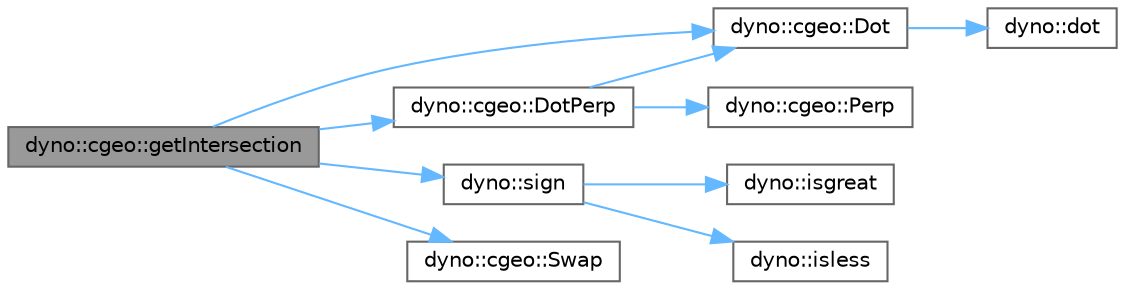 digraph "dyno::cgeo::getIntersection"
{
 // LATEX_PDF_SIZE
  bgcolor="transparent";
  edge [fontname=Helvetica,fontsize=10,labelfontname=Helvetica,labelfontsize=10];
  node [fontname=Helvetica,fontsize=10,shape=box,height=0.2,width=0.4];
  rankdir="LR";
  Node1 [id="Node000001",label="dyno::cgeo::getIntersection",height=0.2,width=0.4,color="gray40", fillcolor="grey60", style="filled", fontcolor="black",tooltip=" "];
  Node1 -> Node2 [id="edge1_Node000001_Node000002",color="steelblue1",style="solid",tooltip=" "];
  Node2 [id="Node000002",label="dyno::cgeo::Dot",height=0.2,width=0.4,color="grey40", fillcolor="white", style="filled",URL="$namespacedyno_1_1cgeo.html#af24aee977725afd06560c5b38cf4017f",tooltip=" "];
  Node2 -> Node3 [id="edge2_Node000002_Node000003",color="steelblue1",style="solid",tooltip=" "];
  Node3 [id="Node000003",label="dyno::dot",height=0.2,width=0.4,color="grey40", fillcolor="white", style="filled",URL="$namespacedyno.html#a4507df9ee65a41a57037f78bebad27eb",tooltip=" "];
  Node1 -> Node4 [id="edge3_Node000001_Node000004",color="steelblue1",style="solid",tooltip=" "];
  Node4 [id="Node000004",label="dyno::cgeo::DotPerp",height=0.2,width=0.4,color="grey40", fillcolor="white", style="filled",URL="$namespacedyno_1_1cgeo.html#a256a80e8d94cc68eff842d3ce7d614e2",tooltip=" "];
  Node4 -> Node2 [id="edge4_Node000004_Node000002",color="steelblue1",style="solid",tooltip=" "];
  Node4 -> Node5 [id="edge5_Node000004_Node000005",color="steelblue1",style="solid",tooltip=" "];
  Node5 [id="Node000005",label="dyno::cgeo::Perp",height=0.2,width=0.4,color="grey40", fillcolor="white", style="filled",URL="$namespacedyno_1_1cgeo.html#ad5d74fc4132f5dd7da53001115d45510",tooltip=" "];
  Node1 -> Node6 [id="edge6_Node000001_Node000006",color="steelblue1",style="solid",tooltip=" "];
  Node6 [id="Node000006",label="dyno::sign",height=0.2,width=0.4,color="grey40", fillcolor="white", style="filled",URL="$namespacedyno.html#a04f4d8c3be048052656f403db2e4c81b",tooltip=" "];
  Node6 -> Node7 [id="edge7_Node000006_Node000007",color="steelblue1",style="solid",tooltip=" "];
  Node7 [id="Node000007",label="dyno::isgreat",height=0.2,width=0.4,color="grey40", fillcolor="white", style="filled",URL="$namespacedyno.html#ab1b2bdca2fe58536ca19388acdf0e082",tooltip=" "];
  Node6 -> Node8 [id="edge8_Node000006_Node000008",color="steelblue1",style="solid",tooltip=" "];
  Node8 [id="Node000008",label="dyno::isless",height=0.2,width=0.4,color="grey40", fillcolor="white", style="filled",URL="$namespacedyno.html#a58387688c0efaa6e7473faeb6d245e4f",tooltip=" "];
  Node1 -> Node9 [id="edge9_Node000001_Node000009",color="steelblue1",style="solid",tooltip=" "];
  Node9 [id="Node000009",label="dyno::cgeo::Swap",height=0.2,width=0.4,color="grey40", fillcolor="white", style="filled",URL="$namespacedyno_1_1cgeo.html#a7f7adc7390c85fd60094f108c49bdc3c",tooltip=" "];
}
